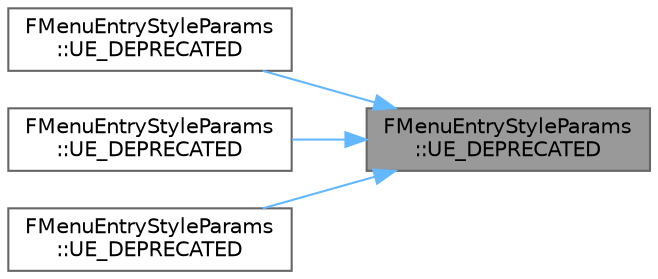 digraph "FMenuEntryStyleParams::UE_DEPRECATED"
{
 // INTERACTIVE_SVG=YES
 // LATEX_PDF_SIZE
  bgcolor="transparent";
  edge [fontname=Helvetica,fontsize=10,labelfontname=Helvetica,labelfontsize=10];
  node [fontname=Helvetica,fontsize=10,shape=box,height=0.2,width=0.4];
  rankdir="RL";
  Node1 [id="Node000001",label="FMenuEntryStyleParams\l::UE_DEPRECATED",height=0.2,width=0.4,color="gray40", fillcolor="grey60", style="filled", fontcolor="black",tooltip="(Optionally) override the minimum size."];
  Node1 -> Node2 [id="edge1_Node000001_Node000002",dir="back",color="steelblue1",style="solid",tooltip=" "];
  Node2 [id="Node000002",label="FMenuEntryStyleParams\l::UE_DEPRECATED",height=0.2,width=0.4,color="grey40", fillcolor="white", style="filled",URL="$d6/d67/structFMenuEntryStyleParams.html#a13cb4cfd8a0e04bff47c16e696bcf5b8",tooltip="(Optionally) set the desired height override"];
  Node1 -> Node3 [id="edge2_Node000001_Node000003",dir="back",color="steelblue1",style="solid",tooltip=" "];
  Node3 [id="Node000003",label="FMenuEntryStyleParams\l::UE_DEPRECATED",height=0.2,width=0.4,color="grey40", fillcolor="white", style="filled",URL="$d6/d67/structFMenuEntryStyleParams.html#a770be3dc9aeaf4ac0153cf13d1aaa59e",tooltip="(Optionally) set the desired width override"];
  Node1 -> Node4 [id="edge3_Node000001_Node000004",dir="back",color="steelblue1",style="solid",tooltip=" "];
  Node4 [id="Node000004",label="FMenuEntryStyleParams\l::UE_DEPRECATED",height=0.2,width=0.4,color="grey40", fillcolor="white", style="filled",URL="$d6/d67/structFMenuEntryStyleParams.html#a4812f763dbfeee2a7a93c22497d1d6a6",tooltip="(Optionally) override the maximum size."];
}
